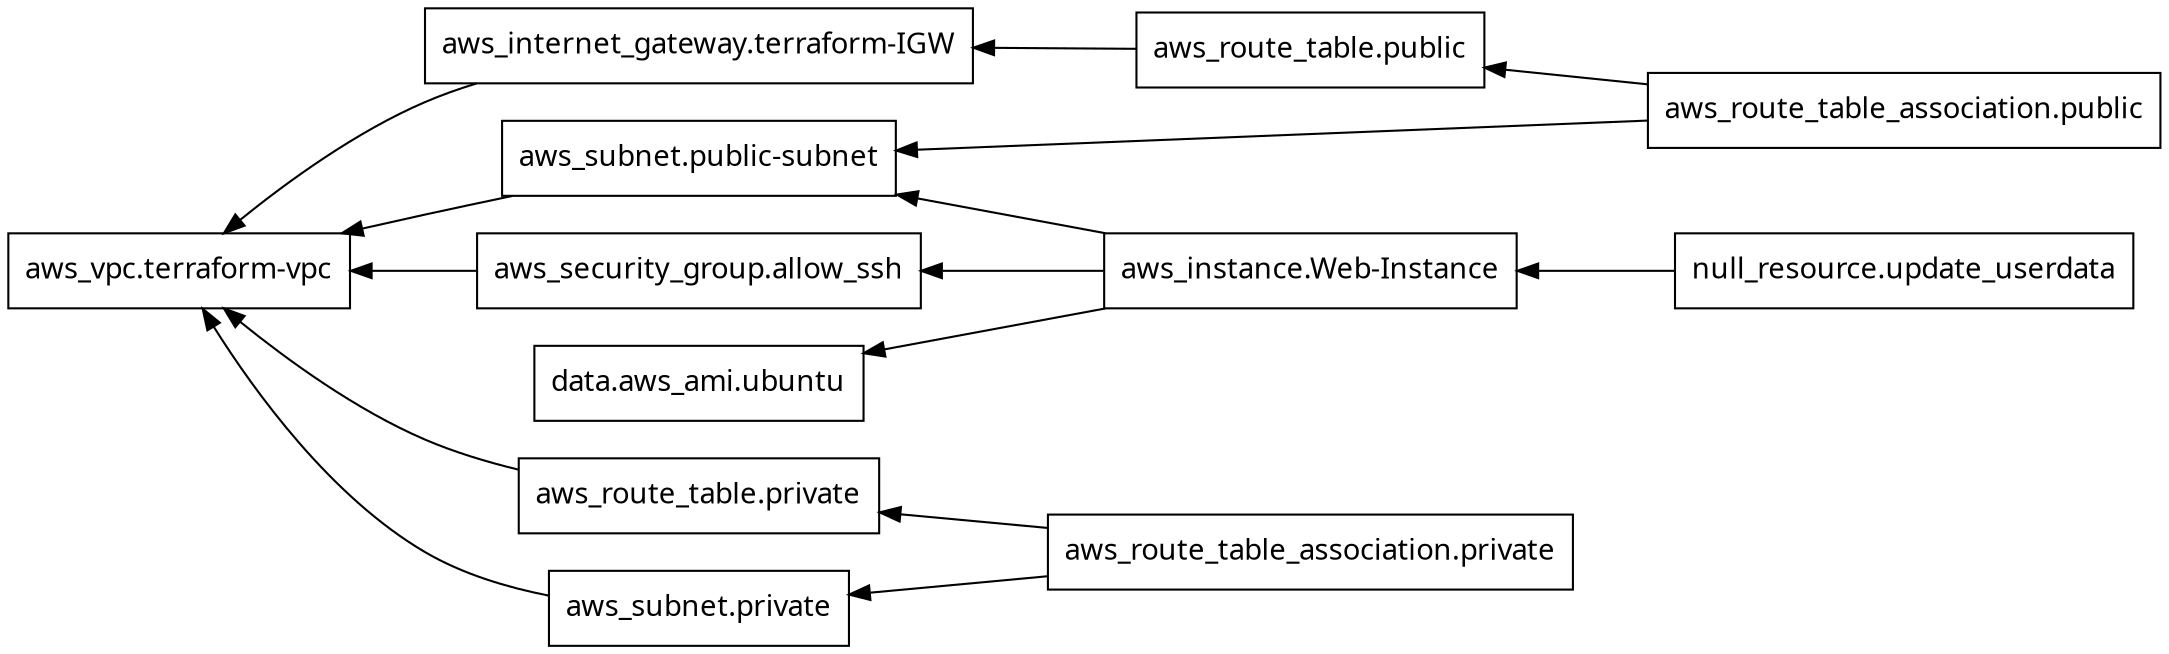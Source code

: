 digraph G {
  rankdir = "RL";
  node [shape = rect, fontname = "sans-serif"];
  "data.aws_ami.ubuntu" [label="data.aws_ami.ubuntu"];
  "aws_instance.Web-Instance" [label="aws_instance.Web-Instance"];
  "aws_internet_gateway.terraform-IGW" [label="aws_internet_gateway.terraform-IGW"];
  "aws_route_table.private" [label="aws_route_table.private"];
  "aws_route_table.public" [label="aws_route_table.public"];
  "aws_route_table_association.private" [label="aws_route_table_association.private"];
  "aws_route_table_association.public" [label="aws_route_table_association.public"];
  "aws_security_group.allow_ssh" [label="aws_security_group.allow_ssh"];
  "aws_subnet.private" [label="aws_subnet.private"];
  "aws_subnet.public-subnet" [label="aws_subnet.public-subnet"];
  "aws_vpc.terraform-vpc" [label="aws_vpc.terraform-vpc"];
  "null_resource.update_userdata" [label="null_resource.update_userdata"];
  "aws_instance.Web-Instance" -> "data.aws_ami.ubuntu";
  "aws_instance.Web-Instance" -> "aws_security_group.allow_ssh";
  "aws_instance.Web-Instance" -> "aws_subnet.public-subnet";
  "aws_internet_gateway.terraform-IGW" -> "aws_vpc.terraform-vpc";
  "aws_route_table.private" -> "aws_vpc.terraform-vpc";
  "aws_route_table.public" -> "aws_internet_gateway.terraform-IGW";
  "aws_route_table_association.private" -> "aws_route_table.private";
  "aws_route_table_association.private" -> "aws_subnet.private";
  "aws_route_table_association.public" -> "aws_route_table.public";
  "aws_route_table_association.public" -> "aws_subnet.public-subnet";
  "aws_security_group.allow_ssh" -> "aws_vpc.terraform-vpc";
  "aws_subnet.private" -> "aws_vpc.terraform-vpc";
  "aws_subnet.public-subnet" -> "aws_vpc.terraform-vpc";
  "null_resource.update_userdata" -> "aws_instance.Web-Instance";
}
